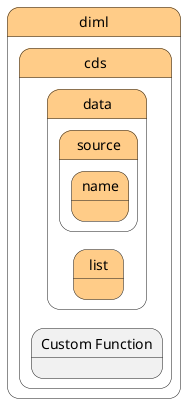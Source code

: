 @startuml
left to right direction


state "diml" as diml #ffcc88 {
state "cds" as dimlcds #ffcc88 {
}
}


state dimlcds #ffcc88 {
    state "Custom Function" as cdsfunction {
    }
}

        state "diml" as diml #ffcc88 {
state "cds" as dimlcds #ffcc88 {
state "data" as dimlcdsdata #ffcc88 {
state "list" as dimlcdsdatalist #ffcc88 {
}
}
}
}


        state "diml" as diml #ffcc88 {
state "cds" as dimlcds #ffcc88 {
state "data" as dimlcdsdata #ffcc88 {
state "source" as dimlcdsdatasource #ffcc88 {
state "name" as dimlcdsdatasourcename #ffcc88 {
}
}
}
}
}






@enduml
